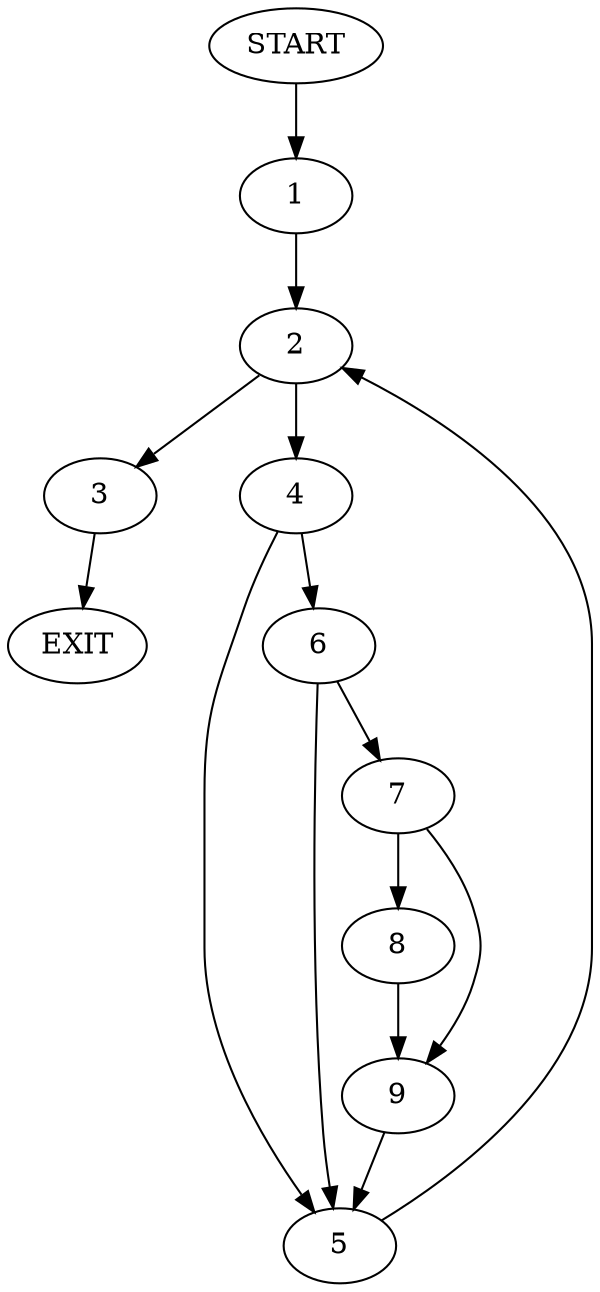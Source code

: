 digraph {
0 [label="START"]
10 [label="EXIT"]
0 -> 1
1 -> 2
2 -> 3
2 -> 4
4 -> 5
4 -> 6
3 -> 10
5 -> 2
6 -> 5
6 -> 7
7 -> 8
7 -> 9
8 -> 9
9 -> 5
}
